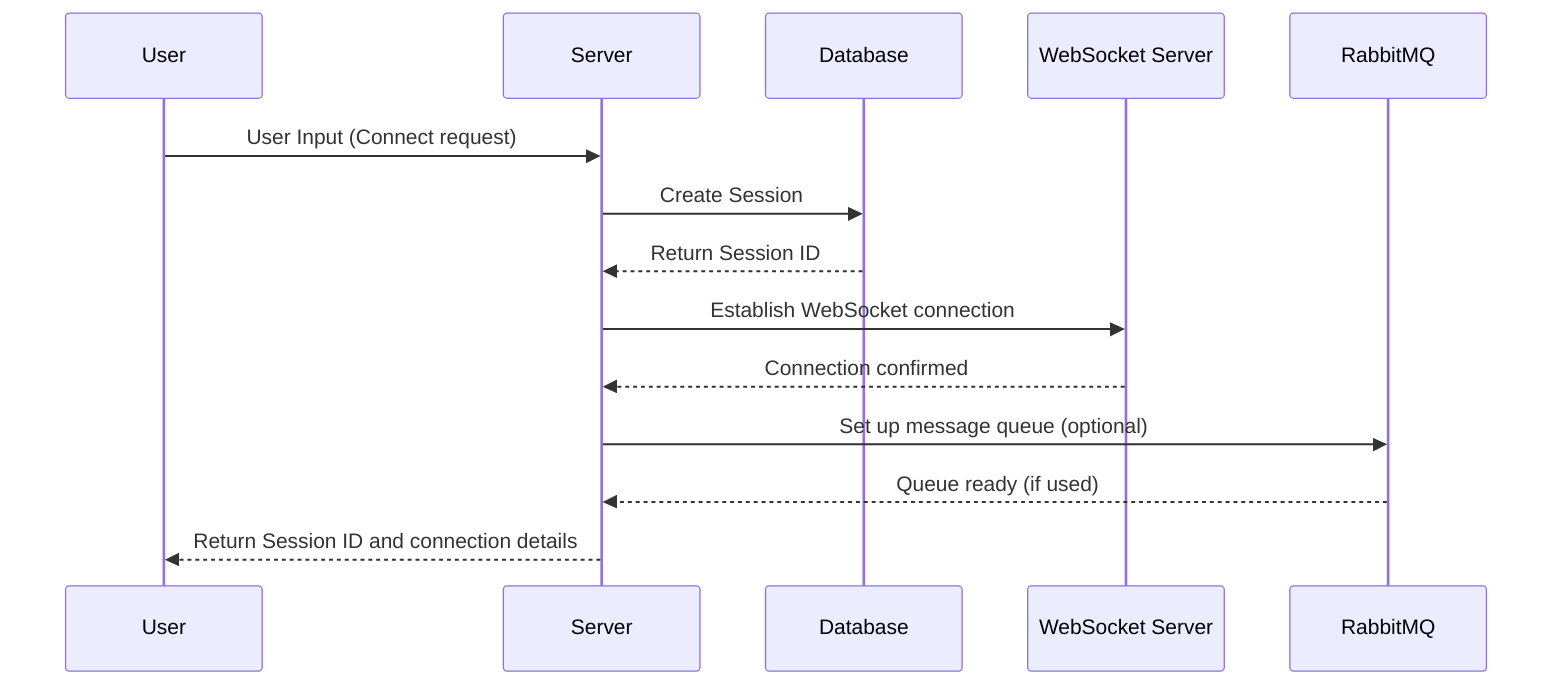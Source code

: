 sequenceDiagram
    participant U as User
    participant S as Server
    participant DB as Database
    participant WS as WebSocket Server
    participant RMQ as RabbitMQ

    U->>S: User Input (Connect request)
    S->>DB: Create Session
    DB-->>S: Return Session ID
    S->>WS: Establish WebSocket connection
    WS-->>S: Connection confirmed
    S->>RMQ: Set up message queue (optional)
    RMQ-->>S: Queue ready (if used)
    S-->>U: Return Session ID and connection details